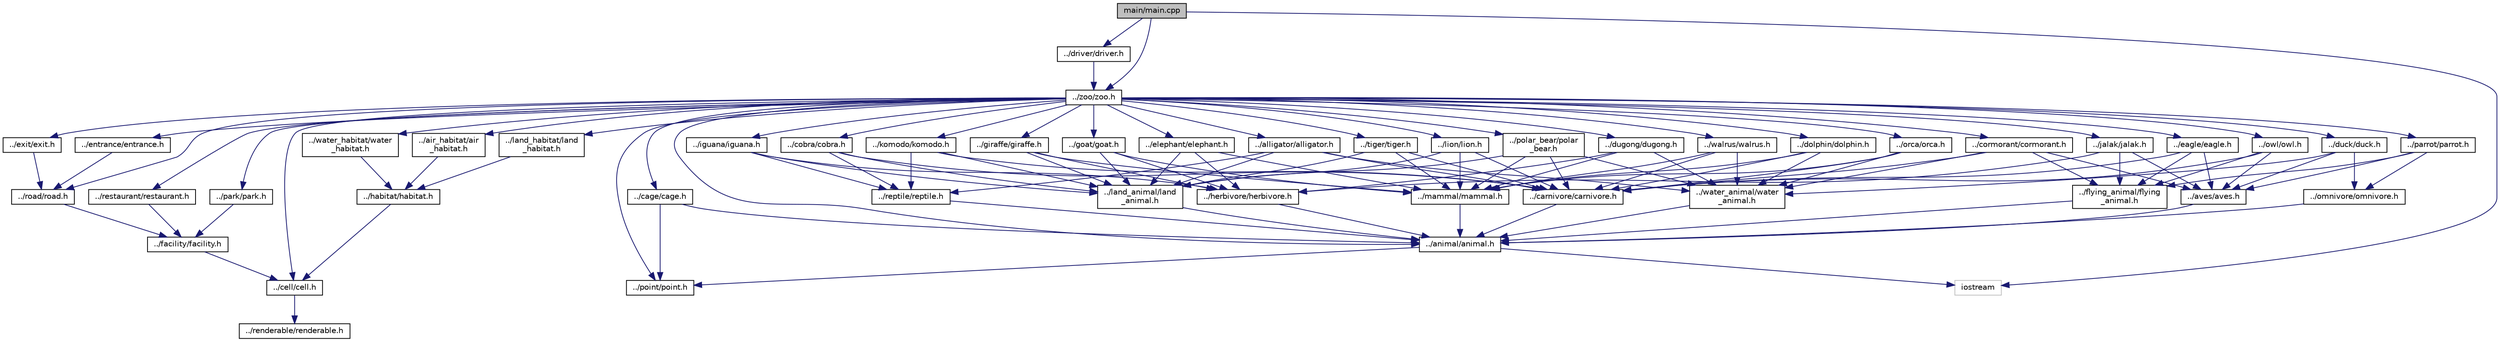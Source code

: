 digraph "main/main.cpp"
{
  edge [fontname="Helvetica",fontsize="10",labelfontname="Helvetica",labelfontsize="10"];
  node [fontname="Helvetica",fontsize="10",shape=record];
  Node1 [label="main/main.cpp",height=0.2,width=0.4,color="black", fillcolor="grey75", style="filled", fontcolor="black"];
  Node1 -> Node2 [color="midnightblue",fontsize="10",style="solid"];
  Node2 [label="../driver/driver.h",height=0.2,width=0.4,color="black", fillcolor="white", style="filled",URL="$driver_8h.html"];
  Node2 -> Node3 [color="midnightblue",fontsize="10",style="solid"];
  Node3 [label="../zoo/zoo.h",height=0.2,width=0.4,color="black", fillcolor="white", style="filled",URL="$zoo_8h.html"];
  Node3 -> Node4 [color="midnightblue",fontsize="10",style="solid"];
  Node4 [label="../cell/cell.h",height=0.2,width=0.4,color="black", fillcolor="white", style="filled",URL="$cell_8h.html"];
  Node4 -> Node5 [color="midnightblue",fontsize="10",style="solid"];
  Node5 [label="../renderable/renderable.h",height=0.2,width=0.4,color="black", fillcolor="white", style="filled",URL="$renderable_8h.html"];
  Node3 -> Node6 [color="midnightblue",fontsize="10",style="solid"];
  Node6 [label="../cage/cage.h",height=0.2,width=0.4,color="black", fillcolor="white", style="filled",URL="$cage_8h.html"];
  Node6 -> Node7 [color="midnightblue",fontsize="10",style="solid"];
  Node7 [label="../point/point.h",height=0.2,width=0.4,color="black", fillcolor="white", style="filled",URL="$point_8h.html"];
  Node6 -> Node8 [color="midnightblue",fontsize="10",style="solid"];
  Node8 [label="../animal/animal.h",height=0.2,width=0.4,color="black", fillcolor="white", style="filled",URL="$animal_8h.html"];
  Node8 -> Node9 [color="midnightblue",fontsize="10",style="solid"];
  Node9 [label="iostream",height=0.2,width=0.4,color="grey75", fillcolor="white", style="filled"];
  Node8 -> Node7 [color="midnightblue",fontsize="10",style="solid"];
  Node3 -> Node7 [color="midnightblue",fontsize="10",style="solid"];
  Node3 -> Node8 [color="midnightblue",fontsize="10",style="solid"];
  Node3 -> Node10 [color="midnightblue",fontsize="10",style="solid"];
  Node10 [label="../land_habitat/land\l_habitat.h",height=0.2,width=0.4,color="black", fillcolor="white", style="filled",URL="$land__habitat_8h.html"];
  Node10 -> Node11 [color="midnightblue",fontsize="10",style="solid"];
  Node11 [label="../habitat/habitat.h",height=0.2,width=0.4,color="black", fillcolor="white", style="filled",URL="$habitat_8h.html"];
  Node11 -> Node4 [color="midnightblue",fontsize="10",style="solid"];
  Node3 -> Node12 [color="midnightblue",fontsize="10",style="solid"];
  Node12 [label="../water_habitat/water\l_habitat.h",height=0.2,width=0.4,color="black", fillcolor="white", style="filled",URL="$water__habitat_8h.html"];
  Node12 -> Node11 [color="midnightblue",fontsize="10",style="solid"];
  Node3 -> Node13 [color="midnightblue",fontsize="10",style="solid"];
  Node13 [label="../air_habitat/air\l_habitat.h",height=0.2,width=0.4,color="black", fillcolor="white", style="filled",URL="$air__habitat_8h.html"];
  Node13 -> Node11 [color="midnightblue",fontsize="10",style="solid"];
  Node3 -> Node14 [color="midnightblue",fontsize="10",style="solid"];
  Node14 [label="../restaurant/restaurant.h",height=0.2,width=0.4,color="black", fillcolor="white", style="filled",URL="$restaurant_8h.html"];
  Node14 -> Node15 [color="midnightblue",fontsize="10",style="solid"];
  Node15 [label="../facility/facility.h",height=0.2,width=0.4,color="black", fillcolor="white", style="filled",URL="$facility_8h.html"];
  Node15 -> Node4 [color="midnightblue",fontsize="10",style="solid"];
  Node3 -> Node16 [color="midnightblue",fontsize="10",style="solid"];
  Node16 [label="../park/park.h",height=0.2,width=0.4,color="black", fillcolor="white", style="filled",URL="$park_8h.html"];
  Node16 -> Node15 [color="midnightblue",fontsize="10",style="solid"];
  Node3 -> Node17 [color="midnightblue",fontsize="10",style="solid"];
  Node17 [label="../road/road.h",height=0.2,width=0.4,color="black", fillcolor="white", style="filled",URL="$road_8h.html"];
  Node17 -> Node15 [color="midnightblue",fontsize="10",style="solid"];
  Node3 -> Node18 [color="midnightblue",fontsize="10",style="solid"];
  Node18 [label="../exit/exit.h",height=0.2,width=0.4,color="black", fillcolor="white", style="filled",URL="$exit_8h.html"];
  Node18 -> Node17 [color="midnightblue",fontsize="10",style="solid"];
  Node3 -> Node19 [color="midnightblue",fontsize="10",style="solid"];
  Node19 [label="../entrance/entrance.h",height=0.2,width=0.4,color="black", fillcolor="white", style="filled",URL="$entrance_8h.html"];
  Node19 -> Node17 [color="midnightblue",fontsize="10",style="solid"];
  Node3 -> Node20 [color="midnightblue",fontsize="10",style="solid"];
  Node20 [label="../alligator/alligator.h",height=0.2,width=0.4,color="black", fillcolor="white", style="filled",URL="$alligator_8h.html"];
  Node20 -> Node21 [color="midnightblue",fontsize="10",style="solid"];
  Node21 [label="../carnivore/carnivore.h",height=0.2,width=0.4,color="black", fillcolor="white", style="filled",URL="$carnivore_8h.html"];
  Node21 -> Node8 [color="midnightblue",fontsize="10",style="solid"];
  Node20 -> Node22 [color="midnightblue",fontsize="10",style="solid"];
  Node22 [label="../land_animal/land\l_animal.h",height=0.2,width=0.4,color="black", fillcolor="white", style="filled",URL="$land__animal_8h.html"];
  Node22 -> Node8 [color="midnightblue",fontsize="10",style="solid"];
  Node20 -> Node23 [color="midnightblue",fontsize="10",style="solid"];
  Node23 [label="../water_animal/water\l_animal.h",height=0.2,width=0.4,color="black", fillcolor="white", style="filled",URL="$water__animal_8h.html"];
  Node23 -> Node8 [color="midnightblue",fontsize="10",style="solid"];
  Node20 -> Node24 [color="midnightblue",fontsize="10",style="solid"];
  Node24 [label="../reptile/reptile.h",height=0.2,width=0.4,color="black", fillcolor="white", style="filled",URL="$reptile_8h.html"];
  Node24 -> Node8 [color="midnightblue",fontsize="10",style="solid"];
  Node3 -> Node25 [color="midnightblue",fontsize="10",style="solid"];
  Node25 [label="../cobra/cobra.h",height=0.2,width=0.4,color="black", fillcolor="white", style="filled",URL="$cobra_8h.html"];
  Node25 -> Node22 [color="midnightblue",fontsize="10",style="solid"];
  Node25 -> Node21 [color="midnightblue",fontsize="10",style="solid"];
  Node25 -> Node24 [color="midnightblue",fontsize="10",style="solid"];
  Node3 -> Node26 [color="midnightblue",fontsize="10",style="solid"];
  Node26 [label="../cormorant/cormorant.h",height=0.2,width=0.4,color="black", fillcolor="white", style="filled",URL="$cormorant_8h.html"];
  Node26 -> Node27 [color="midnightblue",fontsize="10",style="solid"];
  Node27 [label="../aves/aves.h",height=0.2,width=0.4,color="black", fillcolor="white", style="filled",URL="$aves_8h.html"];
  Node27 -> Node8 [color="midnightblue",fontsize="10",style="solid"];
  Node26 -> Node21 [color="midnightblue",fontsize="10",style="solid"];
  Node26 -> Node28 [color="midnightblue",fontsize="10",style="solid"];
  Node28 [label="../flying_animal/flying\l_animal.h",height=0.2,width=0.4,color="black", fillcolor="white", style="filled",URL="$flying__animal_8h.html"];
  Node28 -> Node8 [color="midnightblue",fontsize="10",style="solid"];
  Node26 -> Node23 [color="midnightblue",fontsize="10",style="solid"];
  Node3 -> Node29 [color="midnightblue",fontsize="10",style="solid"];
  Node29 [label="../dolphin/dolphin.h",height=0.2,width=0.4,color="black", fillcolor="white", style="filled",URL="$dolphin_8h.html"];
  Node29 -> Node21 [color="midnightblue",fontsize="10",style="solid"];
  Node29 -> Node23 [color="midnightblue",fontsize="10",style="solid"];
  Node29 -> Node30 [color="midnightblue",fontsize="10",style="solid"];
  Node30 [label="../mammal/mammal.h",height=0.2,width=0.4,color="black", fillcolor="white", style="filled",URL="$mammal_8h.html"];
  Node30 -> Node8 [color="midnightblue",fontsize="10",style="solid"];
  Node3 -> Node31 [color="midnightblue",fontsize="10",style="solid"];
  Node31 [label="../duck/duck.h",height=0.2,width=0.4,color="black", fillcolor="white", style="filled",URL="$duck_8h.html"];
  Node31 -> Node27 [color="midnightblue",fontsize="10",style="solid"];
  Node31 -> Node32 [color="midnightblue",fontsize="10",style="solid"];
  Node32 [label="../omnivore/omnivore.h",height=0.2,width=0.4,color="black", fillcolor="white", style="filled",URL="$omnivore_8h.html"];
  Node32 -> Node8 [color="midnightblue",fontsize="10",style="solid"];
  Node31 -> Node23 [color="midnightblue",fontsize="10",style="solid"];
  Node3 -> Node33 [color="midnightblue",fontsize="10",style="solid"];
  Node33 [label="../dugong/dugong.h",height=0.2,width=0.4,color="black", fillcolor="white", style="filled",URL="$dugong_8h.html"];
  Node33 -> Node30 [color="midnightblue",fontsize="10",style="solid"];
  Node33 -> Node34 [color="midnightblue",fontsize="10",style="solid"];
  Node34 [label="../herbivore/herbivore.h",height=0.2,width=0.4,color="black", fillcolor="white", style="filled",URL="$herbivore_8h.html"];
  Node34 -> Node8 [color="midnightblue",fontsize="10",style="solid"];
  Node33 -> Node23 [color="midnightblue",fontsize="10",style="solid"];
  Node3 -> Node35 [color="midnightblue",fontsize="10",style="solid"];
  Node35 [label="../eagle/eagle.h",height=0.2,width=0.4,color="black", fillcolor="white", style="filled",URL="$eagle_8h.html"];
  Node35 -> Node27 [color="midnightblue",fontsize="10",style="solid"];
  Node35 -> Node21 [color="midnightblue",fontsize="10",style="solid"];
  Node35 -> Node28 [color="midnightblue",fontsize="10",style="solid"];
  Node3 -> Node36 [color="midnightblue",fontsize="10",style="solid"];
  Node36 [label="../elephant/elephant.h",height=0.2,width=0.4,color="black", fillcolor="white", style="filled",URL="$elephant_8h.html"];
  Node36 -> Node22 [color="midnightblue",fontsize="10",style="solid"];
  Node36 -> Node34 [color="midnightblue",fontsize="10",style="solid"];
  Node36 -> Node30 [color="midnightblue",fontsize="10",style="solid"];
  Node3 -> Node37 [color="midnightblue",fontsize="10",style="solid"];
  Node37 [label="../giraffe/giraffe.h",height=0.2,width=0.4,color="black", fillcolor="white", style="filled",URL="$giraffe_8h.html"];
  Node37 -> Node30 [color="midnightblue",fontsize="10",style="solid"];
  Node37 -> Node34 [color="midnightblue",fontsize="10",style="solid"];
  Node37 -> Node22 [color="midnightblue",fontsize="10",style="solid"];
  Node3 -> Node38 [color="midnightblue",fontsize="10",style="solid"];
  Node38 [label="../goat/goat.h",height=0.2,width=0.4,color="black", fillcolor="white", style="filled",URL="$goat_8h.html"];
  Node38 -> Node34 [color="midnightblue",fontsize="10",style="solid"];
  Node38 -> Node22 [color="midnightblue",fontsize="10",style="solid"];
  Node38 -> Node30 [color="midnightblue",fontsize="10",style="solid"];
  Node3 -> Node39 [color="midnightblue",fontsize="10",style="solid"];
  Node39 [label="../iguana/iguana.h",height=0.2,width=0.4,color="black", fillcolor="white", style="filled",URL="$iguana_8h.html"];
  Node39 -> Node34 [color="midnightblue",fontsize="10",style="solid"];
  Node39 -> Node22 [color="midnightblue",fontsize="10",style="solid"];
  Node39 -> Node24 [color="midnightblue",fontsize="10",style="solid"];
  Node3 -> Node40 [color="midnightblue",fontsize="10",style="solid"];
  Node40 [label="../jalak/jalak.h",height=0.2,width=0.4,color="black", fillcolor="white", style="filled",URL="$jalak_8h.html"];
  Node40 -> Node28 [color="midnightblue",fontsize="10",style="solid"];
  Node40 -> Node34 [color="midnightblue",fontsize="10",style="solid"];
  Node40 -> Node27 [color="midnightblue",fontsize="10",style="solid"];
  Node3 -> Node41 [color="midnightblue",fontsize="10",style="solid"];
  Node41 [label="../komodo/komodo.h",height=0.2,width=0.4,color="black", fillcolor="white", style="filled",URL="$komodo_8h.html"];
  Node41 -> Node24 [color="midnightblue",fontsize="10",style="solid"];
  Node41 -> Node21 [color="midnightblue",fontsize="10",style="solid"];
  Node41 -> Node22 [color="midnightblue",fontsize="10",style="solid"];
  Node3 -> Node42 [color="midnightblue",fontsize="10",style="solid"];
  Node42 [label="../lion/lion.h",height=0.2,width=0.4,color="black", fillcolor="white", style="filled",URL="$lion_8h.html"];
  Node42 -> Node30 [color="midnightblue",fontsize="10",style="solid"];
  Node42 -> Node21 [color="midnightblue",fontsize="10",style="solid"];
  Node42 -> Node22 [color="midnightblue",fontsize="10",style="solid"];
  Node3 -> Node43 [color="midnightblue",fontsize="10",style="solid"];
  Node43 [label="../orca/orca.h",height=0.2,width=0.4,color="black", fillcolor="white", style="filled",URL="$orca_8h.html"];
  Node43 -> Node23 [color="midnightblue",fontsize="10",style="solid"];
  Node43 -> Node21 [color="midnightblue",fontsize="10",style="solid"];
  Node43 -> Node30 [color="midnightblue",fontsize="10",style="solid"];
  Node3 -> Node44 [color="midnightblue",fontsize="10",style="solid"];
  Node44 [label="../owl/owl.h",height=0.2,width=0.4,color="black", fillcolor="white", style="filled",URL="$owl_8h.html"];
  Node44 -> Node28 [color="midnightblue",fontsize="10",style="solid"];
  Node44 -> Node21 [color="midnightblue",fontsize="10",style="solid"];
  Node44 -> Node27 [color="midnightblue",fontsize="10",style="solid"];
  Node3 -> Node45 [color="midnightblue",fontsize="10",style="solid"];
  Node45 [label="../parrot/parrot.h",height=0.2,width=0.4,color="black", fillcolor="white", style="filled",URL="$parrot_8h.html"];
  Node45 -> Node32 [color="midnightblue",fontsize="10",style="solid"];
  Node45 -> Node28 [color="midnightblue",fontsize="10",style="solid"];
  Node45 -> Node27 [color="midnightblue",fontsize="10",style="solid"];
  Node3 -> Node46 [color="midnightblue",fontsize="10",style="solid"];
  Node46 [label="../polar_bear/polar\l_bear.h",height=0.2,width=0.4,color="black", fillcolor="white", style="filled",URL="$polar__bear_8h.html"];
  Node46 -> Node21 [color="midnightblue",fontsize="10",style="solid"];
  Node46 -> Node22 [color="midnightblue",fontsize="10",style="solid"];
  Node46 -> Node23 [color="midnightblue",fontsize="10",style="solid"];
  Node46 -> Node30 [color="midnightblue",fontsize="10",style="solid"];
  Node3 -> Node47 [color="midnightblue",fontsize="10",style="solid"];
  Node47 [label="../tiger/tiger.h",height=0.2,width=0.4,color="black", fillcolor="white", style="filled",URL="$tiger_8h.html"];
  Node47 -> Node21 [color="midnightblue",fontsize="10",style="solid"];
  Node47 -> Node22 [color="midnightblue",fontsize="10",style="solid"];
  Node47 -> Node30 [color="midnightblue",fontsize="10",style="solid"];
  Node3 -> Node48 [color="midnightblue",fontsize="10",style="solid"];
  Node48 [label="../walrus/walrus.h",height=0.2,width=0.4,color="black", fillcolor="white", style="filled",URL="$walrus_8h.html"];
  Node48 -> Node21 [color="midnightblue",fontsize="10",style="solid"];
  Node48 -> Node23 [color="midnightblue",fontsize="10",style="solid"];
  Node48 -> Node30 [color="midnightblue",fontsize="10",style="solid"];
  Node1 -> Node3 [color="midnightblue",fontsize="10",style="solid"];
  Node1 -> Node9 [color="midnightblue",fontsize="10",style="solid"];
}
